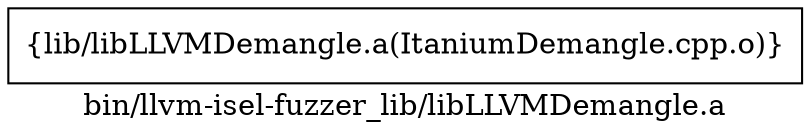 digraph "bin/llvm-isel-fuzzer_lib/libLLVMDemangle.a" {
	label="bin/llvm-isel-fuzzer_lib/libLLVMDemangle.a";
	rankdir=LR;

	Node0x5597edc284d8 [shape=record,shape=box,group=0,label="{lib/libLLVMDemangle.a(ItaniumDemangle.cpp.o)}"];
}
